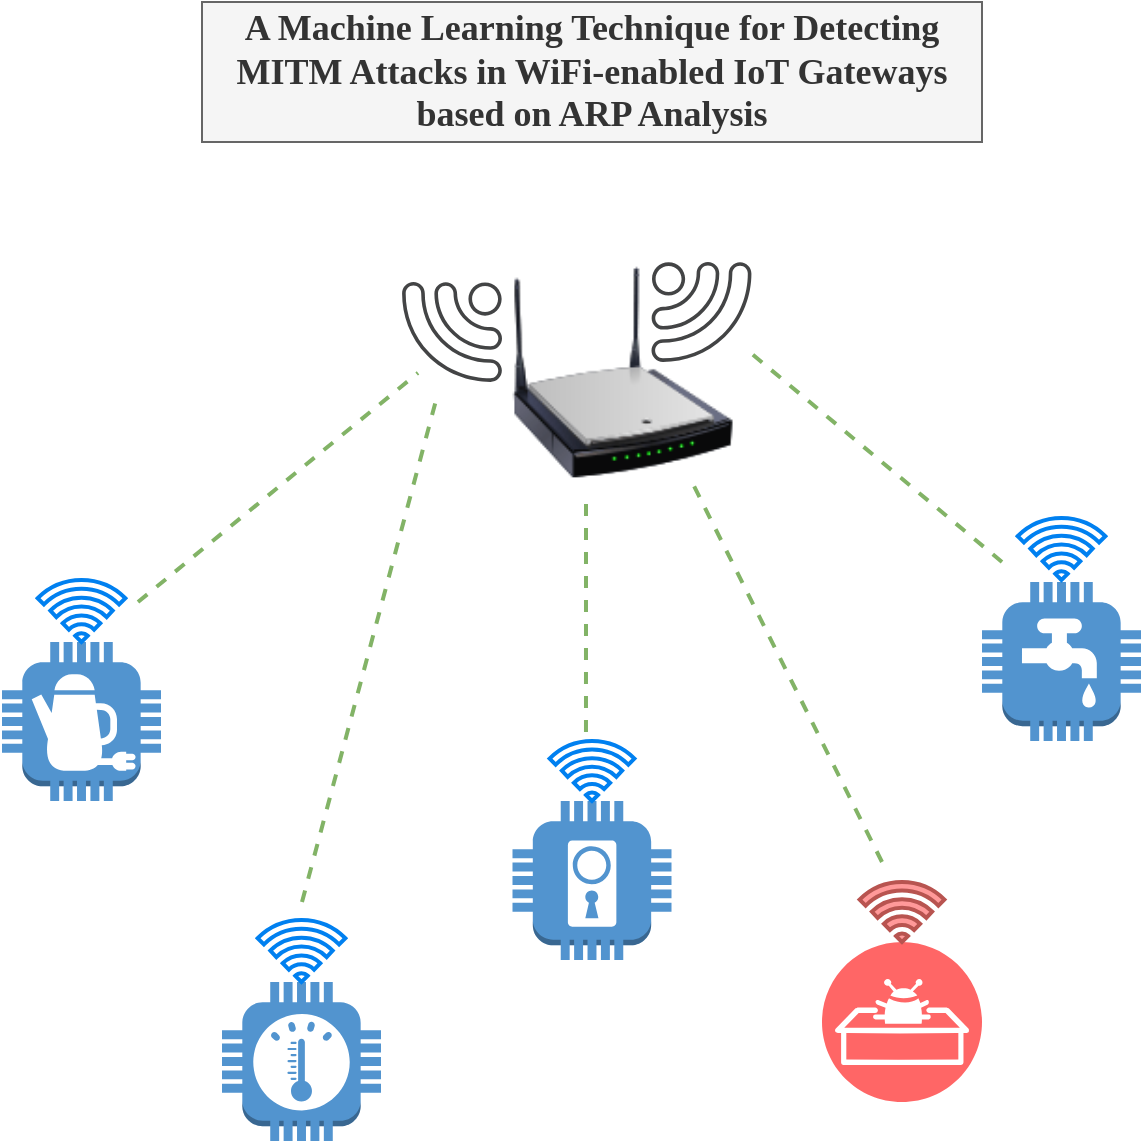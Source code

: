<mxfile version="13.0.3" type="device" pages="8"><diagram id="GCOJlnVf2eJLC9_UZiOj" name="General Overview"><mxGraphModel dx="1148" dy="830" grid="1" gridSize="10" guides="1" tooltips="1" connect="1" arrows="1" fold="1" page="1" pageScale="1" pageWidth="1169" pageHeight="827" math="0" shadow="0"><root><mxCell id="0"/><mxCell id="1" parent="0"/><mxCell id="AZn2d2r6lSLJmqYZK0mf-1" value="A Machine Learning Technique for Detecting MITM Attacks in WiFi-enabled IoT Gateways based on ARP Analysis" style="text;html=1;strokeColor=#666666;fillColor=#f5f5f5;align=center;verticalAlign=middle;whiteSpace=wrap;rounded=0;fontSize=18;fontFamily=Lucida Console;fontStyle=1;fontColor=#333333;" parent="1" vertex="1"><mxGeometry x="340" y="60" width="390" height="70" as="geometry"/></mxCell><mxCell id="AZn2d2r6lSLJmqYZK0mf-2" value="" style="image;html=1;labelBackgroundColor=#ffffff;image=img/lib/clip_art/networking/Wireless_Router_N_128x128.png;fontFamily=Lucida Console;fontSize=18;" parent="1" vertex="1"><mxGeometry x="495.25" y="190" width="110" height="110" as="geometry"/></mxCell><mxCell id="AZn2d2r6lSLJmqYZK0mf-19" value="" style="group" parent="1" vertex="1" connectable="0"><mxGeometry x="495.25" y="429.5" width="79.5" height="109.5" as="geometry"/></mxCell><mxCell id="AZn2d2r6lSLJmqYZK0mf-17" value="" style="group" parent="AZn2d2r6lSLJmqYZK0mf-19" vertex="1" connectable="0"><mxGeometry width="79.5" height="109.5" as="geometry"/></mxCell><mxCell id="AZn2d2r6lSLJmqYZK0mf-7" value="" style="outlineConnect=0;dashed=0;verticalLabelPosition=bottom;verticalAlign=top;align=center;html=1;shape=mxgraph.aws3.door_lock;fillColor=#5294CF;gradientColor=none;fontFamily=Lucida Console;fontSize=18;" parent="AZn2d2r6lSLJmqYZK0mf-17" vertex="1"><mxGeometry y="30" width="79.5" height="79.5" as="geometry"/></mxCell><mxCell id="AZn2d2r6lSLJmqYZK0mf-16" value="" style="html=1;verticalLabelPosition=bottom;align=center;labelBackgroundColor=#ffffff;verticalAlign=top;strokeWidth=2;strokeColor=#0080F0;shadow=0;dashed=0;shape=mxgraph.ios7.icons.wifi;pointerEvents=1;fontFamily=Lucida Console;fontSize=18;" parent="AZn2d2r6lSLJmqYZK0mf-17" vertex="1"><mxGeometry x="18.54" width="42.43" height="30" as="geometry"/></mxCell><mxCell id="AZn2d2r6lSLJmqYZK0mf-20" value="" style="group" parent="1" vertex="1" connectable="0"><mxGeometry x="350" y="519" width="79.5" height="110.5" as="geometry"/></mxCell><mxCell id="AZn2d2r6lSLJmqYZK0mf-15" value="" style="group" parent="AZn2d2r6lSLJmqYZK0mf-20" vertex="1" connectable="0"><mxGeometry width="79.5" height="110.5" as="geometry"/></mxCell><mxCell id="AZn2d2r6lSLJmqYZK0mf-6" value="" style="outlineConnect=0;dashed=0;verticalLabelPosition=bottom;verticalAlign=top;align=center;html=1;shape=mxgraph.aws3.thermostat;fillColor=#5294CF;gradientColor=none;fontFamily=Lucida Console;fontSize=18;" parent="AZn2d2r6lSLJmqYZK0mf-15" vertex="1"><mxGeometry y="31" width="79.5" height="79.5" as="geometry"/></mxCell><mxCell id="AZn2d2r6lSLJmqYZK0mf-14" value="" style="html=1;verticalLabelPosition=bottom;align=center;labelBackgroundColor=#ffffff;verticalAlign=top;strokeWidth=2;strokeColor=#0080F0;shadow=0;dashed=0;shape=mxgraph.ios7.icons.wifi;pointerEvents=1;fontFamily=Lucida Console;fontSize=18;" parent="AZn2d2r6lSLJmqYZK0mf-15" vertex="1"><mxGeometry x="17.83" width="43.84" height="31" as="geometry"/></mxCell><mxCell id="AZn2d2r6lSLJmqYZK0mf-21" value="" style="group" parent="1" vertex="1" connectable="0"><mxGeometry x="240" y="349" width="79.5" height="110.5" as="geometry"/></mxCell><mxCell id="AZn2d2r6lSLJmqYZK0mf-13" value="" style="group" parent="AZn2d2r6lSLJmqYZK0mf-21" vertex="1" connectable="0"><mxGeometry width="79.5" height="110.5" as="geometry"/></mxCell><mxCell id="AZn2d2r6lSLJmqYZK0mf-5" value="" style="outlineConnect=0;dashed=0;verticalLabelPosition=bottom;verticalAlign=top;align=center;html=1;shape=mxgraph.aws3.coffee_pot;fillColor=#5294CF;gradientColor=none;fontFamily=Lucida Console;fontSize=18;" parent="AZn2d2r6lSLJmqYZK0mf-13" vertex="1"><mxGeometry y="31" width="79.5" height="79.5" as="geometry"/></mxCell><mxCell id="AZn2d2r6lSLJmqYZK0mf-12" value="" style="html=1;verticalLabelPosition=bottom;align=center;labelBackgroundColor=#ffffff;verticalAlign=top;strokeWidth=2;strokeColor=#0080F0;shadow=0;dashed=0;shape=mxgraph.ios7.icons.wifi;pointerEvents=1;fontFamily=Lucida Console;fontSize=18;" parent="AZn2d2r6lSLJmqYZK0mf-13" vertex="1"><mxGeometry x="17.83" width="43.84" height="31" as="geometry"/></mxCell><mxCell id="AZn2d2r6lSLJmqYZK0mf-24" value="" style="group" parent="1" vertex="1" connectable="0"><mxGeometry x="730" y="318" width="79.5" height="111.5" as="geometry"/></mxCell><mxCell id="AZn2d2r6lSLJmqYZK0mf-8" value="" style="outlineConnect=0;dashed=0;verticalLabelPosition=bottom;verticalAlign=top;align=center;html=1;shape=mxgraph.aws3.utility;fillColor=#5294CF;gradientColor=none;fontFamily=Lucida Console;fontSize=18;" parent="AZn2d2r6lSLJmqYZK0mf-24" vertex="1"><mxGeometry y="32" width="79.5" height="79.5" as="geometry"/></mxCell><mxCell id="AZn2d2r6lSLJmqYZK0mf-23" value="" style="html=1;verticalLabelPosition=bottom;align=center;labelBackgroundColor=#ffffff;verticalAlign=top;strokeWidth=2;strokeColor=#0080F0;shadow=0;dashed=0;shape=mxgraph.ios7.icons.wifi;pointerEvents=1;fontFamily=Lucida Console;fontSize=18;" parent="AZn2d2r6lSLJmqYZK0mf-24" vertex="1"><mxGeometry x="17.83" width="43.84" height="31" as="geometry"/></mxCell><mxCell id="AZn2d2r6lSLJmqYZK0mf-25" value="" style="pointerEvents=1;shadow=0;dashed=0;html=1;strokeColor=none;fillColor=#434445;aspect=fixed;labelPosition=center;verticalLabelPosition=bottom;verticalAlign=top;align=center;outlineConnect=0;shape=mxgraph.vvd.wi_fi;fontFamily=Lucida Console;fontSize=18;rotation=90;" parent="1" vertex="1"><mxGeometry x="564.75" y="190" width="50" height="50" as="geometry"/></mxCell><mxCell id="AZn2d2r6lSLJmqYZK0mf-26" value="" style="pointerEvents=1;shadow=0;dashed=0;html=1;strokeColor=none;fillColor=#434445;aspect=fixed;labelPosition=center;verticalLabelPosition=bottom;verticalAlign=top;align=center;outlineConnect=0;shape=mxgraph.vvd.wi_fi;fontFamily=Lucida Console;fontSize=18;rotation=-180;" parent="1" vertex="1"><mxGeometry x="440" y="200" width="50" height="50" as="geometry"/></mxCell><mxCell id="AZn2d2r6lSLJmqYZK0mf-27" value="" style="endArrow=none;dashed=1;html=1;fontFamily=Lucida Console;fontSize=18;fillColor=#d5e8d4;strokeColor=#82b366;strokeWidth=2;" parent="1" edge="1"><mxGeometry width="50" height="50" relative="1" as="geometry"><mxPoint x="308" y="360" as="sourcePoint"/><mxPoint x="448" y="245.455" as="targetPoint"/></mxGeometry></mxCell><mxCell id="AZn2d2r6lSLJmqYZK0mf-28" value="" style="endArrow=none;dashed=1;html=1;fontFamily=Lucida Console;fontSize=18;fillColor=#d5e8d4;strokeColor=#82b366;strokeWidth=2;" parent="1" edge="1"><mxGeometry width="50" height="50" relative="1" as="geometry"><mxPoint x="390" y="510" as="sourcePoint"/><mxPoint x="458" y="255.455" as="targetPoint"/></mxGeometry></mxCell><mxCell id="AZn2d2r6lSLJmqYZK0mf-29" value="" style="endArrow=none;dashed=1;html=1;fontFamily=Lucida Console;fontSize=18;fillColor=#d5e8d4;strokeColor=#82b366;strokeWidth=2;exitX=0.429;exitY=-0.15;exitDx=0;exitDy=0;exitPerimeter=0;" parent="1" source="AZn2d2r6lSLJmqYZK0mf-16" edge="1"><mxGeometry width="50" height="50" relative="1" as="geometry"><mxPoint x="328" y="380" as="sourcePoint"/><mxPoint x="532" y="310" as="targetPoint"/></mxGeometry></mxCell><mxCell id="AZn2d2r6lSLJmqYZK0mf-30" value="" style="endArrow=none;dashed=1;html=1;fontFamily=Lucida Console;fontSize=18;fillColor=#d5e8d4;strokeColor=#82b366;strokeWidth=2;entryX=0.816;entryY=1;entryDx=0;entryDy=0;entryPerimeter=0;" parent="1" target="AZn2d2r6lSLJmqYZK0mf-2" edge="1"><mxGeometry width="50" height="50" relative="1" as="geometry"><mxPoint x="680" y="490" as="sourcePoint"/><mxPoint x="478" y="275.455" as="targetPoint"/></mxGeometry></mxCell><mxCell id="AZn2d2r6lSLJmqYZK0mf-9" value="" style="verticalLabelPosition=bottom;html=1;fillColor=#FF6666;verticalAlign=top;points=[[0.145,0.145,0],[0.856,0.145,0],[0.855,0.855,0],[0.145,0.855,0],[0.5,0,0], [1,0.5,0], [0.5,1,0],[0,0.5,0]];pointerEvents=1;align=center;shape=mxgraph.cisco_safe.capability.malware_sandbox;fontFamily=Lucida Console;fontSize=18;strokeColor=#b85450;" parent="1" vertex="1"><mxGeometry x="650" y="530" width="80" height="80" as="geometry"/></mxCell><mxCell id="AZn2d2r6lSLJmqYZK0mf-18" value="" style="html=1;verticalLabelPosition=bottom;align=center;labelBackgroundColor=#ffffff;verticalAlign=top;strokeWidth=2;strokeColor=#b85450;shadow=0;dashed=0;shape=mxgraph.ios7.icons.wifi;pointerEvents=1;fontFamily=Lucida Console;fontSize=18;fillColor=#FF9999;" parent="1" vertex="1"><mxGeometry x="668.79" y="500" width="42.43" height="30" as="geometry"/></mxCell><mxCell id="AZn2d2r6lSLJmqYZK0mf-31" value="" style="endArrow=none;dashed=1;html=1;fontFamily=Lucida Console;fontSize=18;fillColor=#d5e8d4;strokeColor=#82b366;strokeWidth=2;" parent="1" target="AZn2d2r6lSLJmqYZK0mf-25" edge="1"><mxGeometry width="50" height="50" relative="1" as="geometry"><mxPoint x="740" y="340" as="sourcePoint"/><mxPoint x="595.01" y="310" as="targetPoint"/></mxGeometry></mxCell></root></mxGraphModel></diagram><diagram name="General Overview MITM" id="MqBYXnn8DeqpzniFjg7E"><mxGraphModel dx="1148" dy="830" grid="1" gridSize="10" guides="1" tooltips="1" connect="1" arrows="1" fold="1" page="1" pageScale="1" pageWidth="1169" pageHeight="827" math="0" shadow="0"><root><mxCell id="rxJPgqytA0T_V_2ADU3v-0"/><mxCell id="rxJPgqytA0T_V_2ADU3v-1" parent="rxJPgqytA0T_V_2ADU3v-0"/><mxCell id="rxJPgqytA0T_V_2ADU3v-2" value="A Machine Learning Technique for Detecting MITM Attacks in WiFi-enabled IoT Gateways based on ARP Analysis" style="text;html=1;strokeColor=#666666;fillColor=#f5f5f5;align=center;verticalAlign=middle;whiteSpace=wrap;rounded=0;fontSize=18;fontFamily=Lucida Console;fontStyle=1;fontColor=#333333;" parent="rxJPgqytA0T_V_2ADU3v-1" vertex="1"><mxGeometry x="340" y="60" width="390" height="70" as="geometry"/></mxCell><mxCell id="rxJPgqytA0T_V_2ADU3v-3" value="" style="image;html=1;labelBackgroundColor=#ffffff;image=img/lib/clip_art/networking/Wireless_Router_N_128x128.png;fontFamily=Lucida Console;fontSize=18;" parent="rxJPgqytA0T_V_2ADU3v-1" vertex="1"><mxGeometry x="495.25" y="190" width="110" height="110" as="geometry"/></mxCell><mxCell id="rxJPgqytA0T_V_2ADU3v-4" value="" style="group" parent="rxJPgqytA0T_V_2ADU3v-1" vertex="1" connectable="0"><mxGeometry x="495.25" y="429.5" width="79.5" height="109.5" as="geometry"/></mxCell><mxCell id="rxJPgqytA0T_V_2ADU3v-5" value="" style="group" parent="rxJPgqytA0T_V_2ADU3v-4" vertex="1" connectable="0"><mxGeometry width="79.5" height="109.5" as="geometry"/></mxCell><mxCell id="rxJPgqytA0T_V_2ADU3v-6" value="" style="outlineConnect=0;dashed=0;verticalLabelPosition=bottom;verticalAlign=top;align=center;html=1;shape=mxgraph.aws3.door_lock;fillColor=#5294CF;gradientColor=none;fontFamily=Lucida Console;fontSize=18;" parent="rxJPgqytA0T_V_2ADU3v-5" vertex="1"><mxGeometry y="30" width="79.5" height="79.5" as="geometry"/></mxCell><mxCell id="rxJPgqytA0T_V_2ADU3v-7" value="" style="html=1;verticalLabelPosition=bottom;align=center;labelBackgroundColor=#ffffff;verticalAlign=top;strokeWidth=2;strokeColor=#0080F0;shadow=0;dashed=0;shape=mxgraph.ios7.icons.wifi;pointerEvents=1;fontFamily=Lucida Console;fontSize=18;" parent="rxJPgqytA0T_V_2ADU3v-5" vertex="1"><mxGeometry x="18.54" width="42.43" height="30" as="geometry"/></mxCell><mxCell id="rxJPgqytA0T_V_2ADU3v-8" value="" style="group" parent="rxJPgqytA0T_V_2ADU3v-1" vertex="1" connectable="0"><mxGeometry x="350" y="519" width="79.5" height="110.5" as="geometry"/></mxCell><mxCell id="rxJPgqytA0T_V_2ADU3v-9" value="" style="group" parent="rxJPgqytA0T_V_2ADU3v-8" vertex="1" connectable="0"><mxGeometry width="79.5" height="110.5" as="geometry"/></mxCell><mxCell id="rxJPgqytA0T_V_2ADU3v-10" value="" style="outlineConnect=0;dashed=0;verticalLabelPosition=bottom;verticalAlign=top;align=center;html=1;shape=mxgraph.aws3.thermostat;fillColor=#5294CF;gradientColor=none;fontFamily=Lucida Console;fontSize=18;" parent="rxJPgqytA0T_V_2ADU3v-9" vertex="1"><mxGeometry y="31" width="79.5" height="79.5" as="geometry"/></mxCell><mxCell id="rxJPgqytA0T_V_2ADU3v-11" value="" style="html=1;verticalLabelPosition=bottom;align=center;labelBackgroundColor=#ffffff;verticalAlign=top;strokeWidth=2;strokeColor=#0080F0;shadow=0;dashed=0;shape=mxgraph.ios7.icons.wifi;pointerEvents=1;fontFamily=Lucida Console;fontSize=18;" parent="rxJPgqytA0T_V_2ADU3v-9" vertex="1"><mxGeometry x="17.83" width="43.84" height="31" as="geometry"/></mxCell><mxCell id="rxJPgqytA0T_V_2ADU3v-12" value="" style="group" parent="rxJPgqytA0T_V_2ADU3v-1" vertex="1" connectable="0"><mxGeometry x="240" y="349" width="79.5" height="110.5" as="geometry"/></mxCell><mxCell id="rxJPgqytA0T_V_2ADU3v-13" value="" style="group" parent="rxJPgqytA0T_V_2ADU3v-12" vertex="1" connectable="0"><mxGeometry width="79.5" height="110.5" as="geometry"/></mxCell><mxCell id="rxJPgqytA0T_V_2ADU3v-14" value="" style="outlineConnect=0;dashed=0;verticalLabelPosition=bottom;verticalAlign=top;align=center;html=1;shape=mxgraph.aws3.coffee_pot;fillColor=#5294CF;gradientColor=none;fontFamily=Lucida Console;fontSize=18;" parent="rxJPgqytA0T_V_2ADU3v-13" vertex="1"><mxGeometry y="31" width="79.5" height="79.5" as="geometry"/></mxCell><mxCell id="rxJPgqytA0T_V_2ADU3v-15" value="" style="html=1;verticalLabelPosition=bottom;align=center;labelBackgroundColor=#ffffff;verticalAlign=top;strokeWidth=2;strokeColor=#0080F0;shadow=0;dashed=0;shape=mxgraph.ios7.icons.wifi;pointerEvents=1;fontFamily=Lucida Console;fontSize=18;" parent="rxJPgqytA0T_V_2ADU3v-13" vertex="1"><mxGeometry x="17.83" width="43.84" height="31" as="geometry"/></mxCell><mxCell id="rxJPgqytA0T_V_2ADU3v-16" value="" style="group" parent="rxJPgqytA0T_V_2ADU3v-1" vertex="1" connectable="0"><mxGeometry x="730" y="318" width="79.5" height="111.5" as="geometry"/></mxCell><mxCell id="rxJPgqytA0T_V_2ADU3v-17" value="" style="outlineConnect=0;dashed=0;verticalLabelPosition=bottom;verticalAlign=top;align=center;html=1;shape=mxgraph.aws3.utility;fillColor=#5294CF;gradientColor=none;fontFamily=Lucida Console;fontSize=18;" parent="rxJPgqytA0T_V_2ADU3v-16" vertex="1"><mxGeometry y="32" width="79.5" height="79.5" as="geometry"/></mxCell><mxCell id="rxJPgqytA0T_V_2ADU3v-18" value="" style="html=1;verticalLabelPosition=bottom;align=center;labelBackgroundColor=#ffffff;verticalAlign=top;strokeWidth=2;strokeColor=#0080F0;shadow=0;dashed=0;shape=mxgraph.ios7.icons.wifi;pointerEvents=1;fontFamily=Lucida Console;fontSize=18;" parent="rxJPgqytA0T_V_2ADU3v-16" vertex="1"><mxGeometry x="17.83" width="43.84" height="31" as="geometry"/></mxCell><mxCell id="rxJPgqytA0T_V_2ADU3v-19" value="" style="pointerEvents=1;shadow=0;dashed=0;html=1;strokeColor=none;fillColor=#434445;aspect=fixed;labelPosition=center;verticalLabelPosition=bottom;verticalAlign=top;align=center;outlineConnect=0;shape=mxgraph.vvd.wi_fi;fontFamily=Lucida Console;fontSize=18;rotation=90;" parent="rxJPgqytA0T_V_2ADU3v-1" vertex="1"><mxGeometry x="564.75" y="190" width="50" height="50" as="geometry"/></mxCell><mxCell id="rxJPgqytA0T_V_2ADU3v-20" value="" style="pointerEvents=1;shadow=0;dashed=0;html=1;strokeColor=none;fillColor=#434445;aspect=fixed;labelPosition=center;verticalLabelPosition=bottom;verticalAlign=top;align=center;outlineConnect=0;shape=mxgraph.vvd.wi_fi;fontFamily=Lucida Console;fontSize=18;rotation=-180;" parent="rxJPgqytA0T_V_2ADU3v-1" vertex="1"><mxGeometry x="440" y="200" width="50" height="50" as="geometry"/></mxCell><mxCell id="rxJPgqytA0T_V_2ADU3v-21" value="" style="endArrow=none;dashed=1;html=1;fontFamily=Lucida Console;fontSize=18;fillColor=#d5e8d4;strokeColor=#82b366;strokeWidth=2;" parent="rxJPgqytA0T_V_2ADU3v-1" edge="1"><mxGeometry width="50" height="50" relative="1" as="geometry"><mxPoint x="308" y="360" as="sourcePoint"/><mxPoint x="448" y="245.455" as="targetPoint"/></mxGeometry></mxCell><mxCell id="rxJPgqytA0T_V_2ADU3v-22" value="" style="endArrow=none;dashed=1;html=1;fontFamily=Lucida Console;fontSize=18;fillColor=#d5e8d4;strokeColor=#82b366;strokeWidth=2;" parent="rxJPgqytA0T_V_2ADU3v-1" edge="1"><mxGeometry width="50" height="50" relative="1" as="geometry"><mxPoint x="390" y="510" as="sourcePoint"/><mxPoint x="458" y="255.455" as="targetPoint"/></mxGeometry></mxCell><mxCell id="rxJPgqytA0T_V_2ADU3v-23" value="" style="endArrow=none;dashed=1;html=1;fontFamily=Lucida Console;fontSize=18;fillColor=#d5e8d4;strokeColor=#82b366;strokeWidth=2;exitX=0.429;exitY=-0.15;exitDx=0;exitDy=0;exitPerimeter=0;" parent="rxJPgqytA0T_V_2ADU3v-1" source="rxJPgqytA0T_V_2ADU3v-7" edge="1"><mxGeometry width="50" height="50" relative="1" as="geometry"><mxPoint x="328" y="380" as="sourcePoint"/><mxPoint x="532" y="310" as="targetPoint"/></mxGeometry></mxCell><mxCell id="rxJPgqytA0T_V_2ADU3v-24" value="" style="endArrow=none;dashed=1;html=1;fontFamily=Lucida Console;fontSize=18;fillColor=#d5e8d4;strokeColor=#82b366;strokeWidth=2;entryX=0.816;entryY=1;entryDx=0;entryDy=0;entryPerimeter=0;" parent="rxJPgqytA0T_V_2ADU3v-1" target="rxJPgqytA0T_V_2ADU3v-3" edge="1"><mxGeometry width="50" height="50" relative="1" as="geometry"><mxPoint x="680" y="490" as="sourcePoint"/><mxPoint x="478" y="275.455" as="targetPoint"/></mxGeometry></mxCell><mxCell id="rxJPgqytA0T_V_2ADU3v-25" value="" style="verticalLabelPosition=bottom;html=1;fillColor=#FF6666;verticalAlign=top;points=[[0.145,0.145,0],[0.856,0.145,0],[0.855,0.855,0],[0.145,0.855,0],[0.5,0,0], [1,0.5,0], [0.5,1,0],[0,0.5,0]];pointerEvents=1;align=center;shape=mxgraph.cisco_safe.capability.malware_sandbox;fontFamily=Lucida Console;fontSize=18;strokeColor=#b85450;" parent="rxJPgqytA0T_V_2ADU3v-1" vertex="1"><mxGeometry x="650" y="530" width="80" height="80" as="geometry"/></mxCell><mxCell id="rxJPgqytA0T_V_2ADU3v-26" value="" style="html=1;verticalLabelPosition=bottom;align=center;labelBackgroundColor=#ffffff;verticalAlign=top;strokeWidth=2;strokeColor=#b85450;shadow=0;dashed=0;shape=mxgraph.ios7.icons.wifi;pointerEvents=1;fontFamily=Lucida Console;fontSize=18;fillColor=#FF9999;" parent="rxJPgqytA0T_V_2ADU3v-1" vertex="1"><mxGeometry x="668.79" y="500" width="42.43" height="30" as="geometry"/></mxCell><mxCell id="rxJPgqytA0T_V_2ADU3v-28" value="" style="endArrow=none;dashed=1;html=1;strokeWidth=2;fontFamily=Lucida Console;fontSize=18;fillColor=#f8cecc;strokeColor=#b85450;" parent="rxJPgqytA0T_V_2ADU3v-1" edge="1"><mxGeometry width="50" height="50" relative="1" as="geometry"><mxPoint x="670" y="290" as="sourcePoint"/><mxPoint x="620" y="240" as="targetPoint"/></mxGeometry></mxCell><mxCell id="rxJPgqytA0T_V_2ADU3v-30" value="" style="endArrow=none;dashed=1;html=1;strokeWidth=2;fontFamily=Lucida Console;fontSize=18;fillColor=#f8cecc;strokeColor=#b85450;" parent="rxJPgqytA0T_V_2ADU3v-1" edge="1"><mxGeometry width="50" height="50" relative="1" as="geometry"><mxPoint x="690" y="490" as="sourcePoint"/><mxPoint x="670" y="300" as="targetPoint"/></mxGeometry></mxCell><mxCell id="rxJPgqytA0T_V_2ADU3v-31" value="" style="endArrow=none;dashed=1;html=1;strokeWidth=2;fontFamily=Lucida Console;fontSize=18;fillColor=#f8cecc;strokeColor=#b85450;" parent="rxJPgqytA0T_V_2ADU3v-1" edge="1"><mxGeometry width="50" height="50" relative="1" as="geometry"><mxPoint x="710" y="490" as="sourcePoint"/><mxPoint x="760" y="440" as="targetPoint"/></mxGeometry></mxCell></root></mxGraphModel></diagram><diagram name="DSP Approach" id="JLiaWfWeSBZSPW9X2eH9"><mxGraphModel dx="1148" dy="830" grid="1" gridSize="10" guides="1" tooltips="1" connect="1" arrows="1" fold="1" page="1" pageScale="1" pageWidth="1169" pageHeight="827" math="0" shadow="0"><root><mxCell id="ZWrIzcW8knXK--57vMKA-0"/><mxCell id="ZWrIzcW8knXK--57vMKA-1" parent="ZWrIzcW8knXK--57vMKA-0"/><mxCell id="ZWrIzcW8knXK--57vMKA-2" value="A Machine Learning Technique for Detecting MITM Attacks in WiFi-enabled IoT Gateways based on ARP Analysis" style="text;html=1;strokeColor=#666666;fillColor=#f5f5f5;align=center;verticalAlign=middle;whiteSpace=wrap;rounded=0;fontSize=18;fontFamily=Lucida Console;fontStyle=1;fontColor=#333333;" parent="ZWrIzcW8knXK--57vMKA-1" vertex="1"><mxGeometry x="340" y="60" width="390" height="70" as="geometry"/></mxCell><mxCell id="ZWrIzcW8knXK--57vMKA-33" value="" style="group" parent="ZWrIzcW8knXK--57vMKA-1" vertex="1" connectable="0"><mxGeometry x="150" y="210" width="250" height="530" as="geometry"/></mxCell><mxCell id="ZWrIzcW8knXK--57vMKA-30" value="" style="rounded=1;whiteSpace=wrap;html=1;fillColor=#FF9999;fontFamily=Lucida Console;fontSize=18;" parent="ZWrIzcW8knXK--57vMKA-33" vertex="1"><mxGeometry width="250" height="530" as="geometry"/></mxCell><mxCell id="ZWrIzcW8knXK--57vMKA-32" value="&lt;h1&gt;&lt;font style=&quot;font-size: 24px&quot;&gt;Related Work&lt;/font&gt;&lt;/h1&gt;&lt;p&gt;1. Uses ICMP echo analysis.&lt;/p&gt;&lt;p&gt;2. Addresses end-point, in-line and in-point MITM attacks; LAN based networks (involving the use of switches).&lt;/p&gt;&lt;p&gt;&lt;b&gt;&lt;font style=&quot;font-size: 20px&quot;&gt;Limitations&lt;/font&gt;&lt;/b&gt;&lt;/p&gt;&lt;p&gt;1. ICMP replay attacks.&lt;/p&gt;&lt;p&gt;2. ICMP packets can be blocked by attacker.&lt;/p&gt;&lt;p&gt;98 bytes for both request and reply&lt;/p&gt;" style="text;html=1;strokeColor=none;fillColor=none;spacing=5;spacingTop=-20;whiteSpace=wrap;overflow=hidden;rounded=0;fontFamily=Lucida Console;fontSize=18;" parent="ZWrIzcW8knXK--57vMKA-33" vertex="1"><mxGeometry x="30" y="30" width="190" height="470" as="geometry"/></mxCell><mxCell id="ZWrIzcW8knXK--57vMKA-34" value="" style="group" parent="ZWrIzcW8knXK--57vMKA-1" vertex="1" connectable="0"><mxGeometry x="640" y="200" width="250" height="530" as="geometry"/></mxCell><mxCell id="ZWrIzcW8knXK--57vMKA-35" value="" style="rounded=1;whiteSpace=wrap;html=1;fillColor=#d5e8d4;fontFamily=Lucida Console;fontSize=18;strokeColor=#82b366;" parent="ZWrIzcW8knXK--57vMKA-34" vertex="1"><mxGeometry width="250" height="530" as="geometry"/></mxCell><mxCell id="ZWrIzcW8knXK--57vMKA-36" value="&lt;h1&gt;&lt;font style=&quot;font-size: 24px&quot;&gt;Research Focus&lt;/font&gt;&lt;/h1&gt;&lt;p&gt;1. Uses ARP analysis.&lt;/p&gt;&lt;p&gt;2. Explores that in the WiFi domain.&lt;/p&gt;&lt;p&gt;&lt;b&gt;&lt;font style=&quot;font-size: 20px&quot;&gt;Why ARP&lt;/font&gt;&lt;/b&gt;&lt;/p&gt;&lt;p&gt;1. Minimum packet overhead as compared to ICMP packets. 60/42 bytes&lt;/p&gt;&lt;p&gt;2. ARP cannot be blocked by an attack.&lt;/p&gt;&lt;p&gt;Limitations&lt;/p&gt;&lt;p&gt;ARP can be spoofed.&lt;/p&gt;&lt;p&gt;NB: Already addressed in previous paper.&lt;/p&gt;&lt;p&gt;&lt;br&gt;&lt;/p&gt;" style="text;html=1;strokeColor=none;fillColor=none;spacing=5;spacingTop=-20;whiteSpace=wrap;overflow=hidden;rounded=0;fontFamily=Lucida Console;fontSize=18;" parent="ZWrIzcW8knXK--57vMKA-34" vertex="1"><mxGeometry x="10" y="30" width="230" height="490" as="geometry"/></mxCell></root></mxGraphModel></diagram><diagram name="Research Theory" id="ClsfgTsdDlcKa-446HbB"><mxGraphModel dx="1148" dy="830" grid="1" gridSize="10" guides="1" tooltips="1" connect="1" arrows="1" fold="1" page="1" pageScale="1" pageWidth="1169" pageHeight="827" math="0" shadow="0"><root><mxCell id="ayJeTqtcqIJz8xXWLlrK-0"/><mxCell id="ayJeTqtcqIJz8xXWLlrK-1" parent="ayJeTqtcqIJz8xXWLlrK-0"/><mxCell id="ayJeTqtcqIJz8xXWLlrK-2" value="A Machine Learning Technique for Detecting MITM Attacks in WiFi-enabled IoT Gateways based on ARP Analysis" style="text;html=1;strokeColor=#666666;fillColor=#f5f5f5;align=center;verticalAlign=middle;whiteSpace=wrap;rounded=0;fontSize=18;fontFamily=Lucida Console;fontStyle=1;fontColor=#333333;" parent="ayJeTqtcqIJz8xXWLlrK-1" vertex="1"><mxGeometry x="340" y="60" width="390" height="70" as="geometry"/></mxCell><mxCell id="ayJeTqtcqIJz8xXWLlrK-14" style="edgeStyle=orthogonalEdgeStyle;rounded=0;orthogonalLoop=1;jettySize=auto;html=1;entryX=0;entryY=0.75;entryDx=0;entryDy=0;strokeWidth=2;fontFamily=Lucida Console;fontSize=18;" parent="ayJeTqtcqIJz8xXWLlrK-1" source="ayJeTqtcqIJz8xXWLlrK-9" target="ayJeTqtcqIJz8xXWLlrK-13" edge="1"><mxGeometry relative="1" as="geometry"/></mxCell><mxCell id="ayJeTqtcqIJz8xXWLlrK-9" value="&lt;font style=&quot;font-size: 21px&quot;&gt;h(t)&lt;/font&gt;" style="rounded=1;whiteSpace=wrap;html=1;fillColor=#FF9999;fontFamily=Lucida Console;fontSize=18;" parent="ayJeTqtcqIJz8xXWLlrK-1" vertex="1"><mxGeometry x="422.5" y="230" width="225" height="90" as="geometry"/></mxCell><mxCell id="ayJeTqtcqIJz8xXWLlrK-10" value="LTI System" style="text;html=1;strokeColor=none;fillColor=none;align=center;verticalAlign=middle;whiteSpace=wrap;rounded=0;fontFamily=Lucida Console;fontSize=18;" parent="ayJeTqtcqIJz8xXWLlrK-1" vertex="1"><mxGeometry x="472.5" y="350" width="125" height="20" as="geometry"/></mxCell><mxCell id="ayJeTqtcqIJz8xXWLlrK-12" style="edgeStyle=orthogonalEdgeStyle;rounded=0;orthogonalLoop=1;jettySize=auto;html=1;entryX=0.033;entryY=0.444;entryDx=0;entryDy=0;entryPerimeter=0;strokeWidth=2;fontFamily=Lucida Console;fontSize=18;" parent="ayJeTqtcqIJz8xXWLlrK-1" source="ayJeTqtcqIJz8xXWLlrK-11" target="ayJeTqtcqIJz8xXWLlrK-9" edge="1"><mxGeometry relative="1" as="geometry"/></mxCell><mxCell id="ayJeTqtcqIJz8xXWLlrK-11" value="&lt;font style=&quot;font-size: 21px&quot;&gt;x(t)&lt;/font&gt;" style="text;html=1;strokeColor=none;fillColor=none;align=center;verticalAlign=middle;whiteSpace=wrap;rounded=0;fontFamily=Lucida Console;fontSize=18;" parent="ayJeTqtcqIJz8xXWLlrK-1" vertex="1"><mxGeometry x="270" y="260" width="40" height="20" as="geometry"/></mxCell><mxCell id="ayJeTqtcqIJz8xXWLlrK-13" value="&lt;font style=&quot;font-size: 21px&quot;&gt;y(t)&lt;/font&gt;" style="text;html=1;strokeColor=none;fillColor=none;align=center;verticalAlign=middle;whiteSpace=wrap;rounded=0;fontFamily=Lucida Console;fontSize=18;" parent="ayJeTqtcqIJz8xXWLlrK-1" vertex="1"><mxGeometry x="770" y="260" width="40" height="20" as="geometry"/></mxCell><mxCell id="ayJeTqtcqIJz8xXWLlrK-15" value="ARP &quot;who has?&quot; request.&lt;br&gt;&lt;br&gt;Modulated using MLS binary prs." style="whiteSpace=wrap;html=1;aspect=fixed;fontFamily=Lucida Console;fontSize=18;fillColor=#ffe6cc;strokeColor=#d79b00;" parent="ayJeTqtcqIJz8xXWLlrK-1" vertex="1"><mxGeometry x="150" y="360" width="180" height="180" as="geometry"/></mxCell><mxCell id="ayJeTqtcqIJz8xXWLlrK-16" value="ARP &quot;tell&quot; response.&lt;br&gt;&lt;br&gt;Demodulated binary sequence based on response." style="whiteSpace=wrap;html=1;aspect=fixed;fontFamily=Lucida Console;fontSize=18;fillColor=#dae8fc;strokeColor=#6c8ebf;" parent="ayJeTqtcqIJz8xXWLlrK-1" vertex="1"><mxGeometry x="720" y="360" width="180" height="180" as="geometry"/></mxCell><mxCell id="ayJeTqtcqIJz8xXWLlrK-19" value="" style="group" parent="ayJeTqtcqIJz8xXWLlrK-1" vertex="1" connectable="0"><mxGeometry x="147" y="590" width="760" height="230" as="geometry"/></mxCell><mxCell id="ayJeTqtcqIJz8xXWLlrK-17" value="" style="rounded=1;whiteSpace=wrap;html=1;fillColor=#d5e8d4;fontFamily=Lucida Console;fontSize=18;strokeColor=#82b366;" parent="ayJeTqtcqIJz8xXWLlrK-19" vertex="1"><mxGeometry width="760" height="230" as="geometry"/></mxCell><mxCell id="ayJeTqtcqIJz8xXWLlrK-18" value="&lt;h1&gt;&lt;font style=&quot;font-size: 19px&quot;&gt;Statistical Features based on DSP&lt;/font&gt;&lt;/h1&gt;&lt;div style=&quot;font-size: 20px&quot;&gt;&lt;font style=&quot;font-size: 20px&quot;&gt;1. Mean of the RTT.&lt;/font&gt;&lt;/div&gt;&lt;div style=&quot;font-size: 20px&quot;&gt;&lt;font style=&quot;font-size: 20px&quot;&gt;2. Jitter distribution.&lt;/font&gt;&lt;/div&gt;&lt;div style=&quot;font-size: 20px&quot;&gt;&lt;font style=&quot;font-size: 20px&quot;&gt;3. Determine the energy of the impulse response using Parseval's theorem.&lt;/font&gt;&lt;/div&gt;" style="text;html=1;strokeColor=none;fillColor=none;spacing=5;spacingTop=-20;whiteSpace=wrap;overflow=hidden;rounded=0;fontFamily=Lucida Console;fontSize=18;" parent="ayJeTqtcqIJz8xXWLlrK-19" vertex="1"><mxGeometry x="20" y="15" width="710" height="205" as="geometry"/></mxCell></root></mxGraphModel></diagram><diagram name="LTI" id="nLdlP6UofMP7IARY4Jf3"><mxGraphModel dx="1148" dy="830" grid="1" gridSize="10" guides="1" tooltips="1" connect="1" arrows="1" fold="1" page="1" pageScale="1" pageWidth="1169" pageHeight="827" math="0" shadow="0"><root><mxCell id="PnYjpZEnwa7SDwxfnMYh-0"/><mxCell id="PnYjpZEnwa7SDwxfnMYh-1" parent="PnYjpZEnwa7SDwxfnMYh-0"/><mxCell id="PnYjpZEnwa7SDwxfnMYh-3" style="edgeStyle=orthogonalEdgeStyle;rounded=0;orthogonalLoop=1;jettySize=auto;html=1;entryX=0;entryY=0.75;entryDx=0;entryDy=0;strokeWidth=2;fontFamily=Lucida Console;fontSize=18;" edge="1" parent="PnYjpZEnwa7SDwxfnMYh-1" source="PnYjpZEnwa7SDwxfnMYh-4" target="PnYjpZEnwa7SDwxfnMYh-8"><mxGeometry relative="1" as="geometry"/></mxCell><mxCell id="PnYjpZEnwa7SDwxfnMYh-4" value="&lt;font style=&quot;font-size: 21px&quot;&gt;h(t)&lt;/font&gt;" style="rounded=1;whiteSpace=wrap;html=1;fillColor=#FF9999;fontFamily=Lucida Console;fontSize=18;" vertex="1" parent="PnYjpZEnwa7SDwxfnMYh-1"><mxGeometry x="422.5" y="230" width="225" height="90" as="geometry"/></mxCell><mxCell id="PnYjpZEnwa7SDwxfnMYh-5" value="LTI System" style="text;html=1;strokeColor=none;fillColor=none;align=center;verticalAlign=middle;whiteSpace=wrap;rounded=0;fontFamily=Lucida Console;fontSize=18;" vertex="1" parent="PnYjpZEnwa7SDwxfnMYh-1"><mxGeometry x="472.5" y="350" width="125" height="20" as="geometry"/></mxCell><mxCell id="PnYjpZEnwa7SDwxfnMYh-6" style="edgeStyle=orthogonalEdgeStyle;rounded=0;orthogonalLoop=1;jettySize=auto;html=1;entryX=0.033;entryY=0.444;entryDx=0;entryDy=0;entryPerimeter=0;strokeWidth=2;fontFamily=Lucida Console;fontSize=18;" edge="1" parent="PnYjpZEnwa7SDwxfnMYh-1" source="PnYjpZEnwa7SDwxfnMYh-7" target="PnYjpZEnwa7SDwxfnMYh-4"><mxGeometry relative="1" as="geometry"/></mxCell><mxCell id="PnYjpZEnwa7SDwxfnMYh-7" value="&lt;font style=&quot;font-size: 21px&quot;&gt;x(t)&lt;/font&gt;" style="text;html=1;strokeColor=none;fillColor=none;align=center;verticalAlign=middle;whiteSpace=wrap;rounded=0;fontFamily=Lucida Console;fontSize=18;" vertex="1" parent="PnYjpZEnwa7SDwxfnMYh-1"><mxGeometry x="270" y="260" width="40" height="20" as="geometry"/></mxCell><mxCell id="PnYjpZEnwa7SDwxfnMYh-8" value="&lt;font style=&quot;font-size: 21px&quot;&gt;y(t)&lt;/font&gt;" style="text;html=1;strokeColor=none;fillColor=none;align=center;verticalAlign=middle;whiteSpace=wrap;rounded=0;fontFamily=Lucida Console;fontSize=18;" vertex="1" parent="PnYjpZEnwa7SDwxfnMYh-1"><mxGeometry x="770" y="260" width="40" height="20" as="geometry"/></mxCell><mxCell id="PnYjpZEnwa7SDwxfnMYh-9" value="ARP &quot;who has?&quot; request.&lt;br&gt;&lt;br&gt;Modulated using MLS." style="whiteSpace=wrap;html=1;aspect=fixed;fontFamily=Lucida Console;fontSize=18;fillColor=#ffe6cc;strokeColor=#d79b00;" vertex="1" parent="PnYjpZEnwa7SDwxfnMYh-1"><mxGeometry x="150" y="360" width="180" height="180" as="geometry"/></mxCell><mxCell id="PnYjpZEnwa7SDwxfnMYh-10" value="ARP &quot;tell&quot; response.&lt;br&gt;&lt;br&gt;Demodulated binary sequence based on response." style="whiteSpace=wrap;html=1;aspect=fixed;fontFamily=Lucida Console;fontSize=18;fillColor=#dae8fc;strokeColor=#6c8ebf;" vertex="1" parent="PnYjpZEnwa7SDwxfnMYh-1"><mxGeometry x="720" y="360" width="180" height="180" as="geometry"/></mxCell></root></mxGraphModel></diagram><diagram name="Implementation" id="yx8g8DHTG3GA0ySLpdI7"><mxGraphModel dx="1148" dy="830" grid="1" gridSize="10" guides="1" tooltips="1" connect="1" arrows="1" fold="1" page="1" pageScale="1" pageWidth="1169" pageHeight="827" math="0" shadow="0"><root><mxCell id="GCrdTWY1HUVUmSjiduYX-0"/><mxCell id="GCrdTWY1HUVUmSjiduYX-1" parent="GCrdTWY1HUVUmSjiduYX-0"/><mxCell id="GCrdTWY1HUVUmSjiduYX-2" value="A Machine Learning Technique for Detecting MITM Attacks in WiFi-enabled IoT Gateways based on ARP Analysis" style="text;html=1;strokeColor=#666666;fillColor=#f5f5f5;align=center;verticalAlign=middle;whiteSpace=wrap;rounded=0;fontSize=18;fontFamily=Lucida Console;fontStyle=1;fontColor=#333333;" parent="GCrdTWY1HUVUmSjiduYX-1" vertex="1"><mxGeometry x="340" y="60" width="390" height="70" as="geometry"/></mxCell><mxCell id="GCrdTWY1HUVUmSjiduYX-11" value="" style="group" parent="GCrdTWY1HUVUmSjiduYX-1" vertex="1" connectable="0"><mxGeometry x="147" y="160" width="760" height="660" as="geometry"/></mxCell><mxCell id="GCrdTWY1HUVUmSjiduYX-12" value="" style="rounded=1;whiteSpace=wrap;html=1;fillColor=#d5e8d4;fontFamily=Lucida Console;fontSize=18;strokeColor=#82b366;" parent="GCrdTWY1HUVUmSjiduYX-11" vertex="1"><mxGeometry width="760" height="660" as="geometry"/></mxCell><mxCell id="GCrdTWY1HUVUmSjiduYX-13" value="&lt;h1&gt;&lt;font style=&quot;font-size: 19px&quot;&gt;Implementation&lt;/font&gt;&lt;/h1&gt;&lt;div style=&quot;font-size: 20px&quot;&gt;&lt;font style=&quot;font-size: 20px&quot;&gt;1. Develop MLS generator.&lt;/font&gt;&lt;/div&gt;&lt;div style=&quot;font-size: 20px&quot;&gt;2. Display a list of clients (IP and MAC addresses) connected to the AP.&lt;/div&gt;&lt;div style=&quot;font-size: 20px&quot;&gt;3. Automatically learn the channel by modulating ARP request packets based on MLS binary sequence code.&lt;/div&gt;&lt;div style=&quot;font-size: 20px&quot;&gt;4. Extract statistical features and analyze.&lt;/div&gt;&lt;div style=&quot;font-size: 20px&quot;&gt;5. Incorporate ARP poisoning detection and defense mechanism.&lt;/div&gt;&lt;div style=&quot;font-size: 20px&quot;&gt;6. MITM on each link and measure the channel's harmonic composition.&lt;/div&gt;&lt;div style=&quot;font-size: 20px&quot;&gt;7. Compare that to the previous profile.&lt;/div&gt;&lt;div style=&quot;font-size: 20px&quot;&gt;8. Apply a machine learning based technique to analyze the dataset.&lt;/div&gt;&lt;div style=&quot;font-size: 20px&quot;&gt;9. Determine the accuracy.&lt;/div&gt;&lt;div style=&quot;font-size: 20px&quot;&gt;10. Conclude.&lt;/div&gt;" style="text;html=1;strokeColor=none;fillColor=none;spacing=5;spacingTop=-20;whiteSpace=wrap;overflow=hidden;rounded=0;fontFamily=Lucida Console;fontSize=18;" parent="GCrdTWY1HUVUmSjiduYX-11" vertex="1"><mxGeometry x="20" y="43.043" width="710" height="588.261" as="geometry"/></mxCell></root></mxGraphModel></diagram><diagram id="Bvsqf1cJyrQK-epmFcQj" name="MITM"><mxGraphModel dx="1148" dy="830" grid="1" gridSize="10" guides="1" tooltips="1" connect="1" arrows="1" fold="1" page="1" pageScale="1" pageWidth="1169" pageHeight="827" math="0" shadow="0"><root><mxCell id="qlNZ8tp3cjeb5-qwt-tE-0"/><mxCell id="qlNZ8tp3cjeb5-qwt-tE-1" parent="qlNZ8tp3cjeb5-qwt-tE-0"/><mxCell id="qlNZ8tp3cjeb5-qwt-tE-3" value="" style="image;html=1;labelBackgroundColor=#ffffff;image=img/lib/clip_art/networking/Wireless_Router_128x128.png" parent="qlNZ8tp3cjeb5-qwt-tE-1" vertex="1"><mxGeometry x="460" y="160" width="200" height="150" as="geometry"/></mxCell><mxCell id="qlNZ8tp3cjeb5-qwt-tE-4" value="" style="image;html=1;labelBackgroundColor=#ffffff;image=img/lib/clip_art/computers/Laptop_128x128.png" parent="qlNZ8tp3cjeb5-qwt-tE-1" vertex="1"><mxGeometry x="140" y="250" width="100" height="90" as="geometry"/></mxCell><mxCell id="qlNZ8tp3cjeb5-qwt-tE-5" value="" style="image;html=1;labelBackgroundColor=#ffffff;image=img/lib/clip_art/computers/Laptop_128x128.png;direction=east;flipV=0;flipH=1;" parent="qlNZ8tp3cjeb5-qwt-tE-1" vertex="1"><mxGeometry x="830" y="230" width="130" height="130" as="geometry"/></mxCell><mxCell id="qlNZ8tp3cjeb5-qwt-tE-6" value="" style="pointerEvents=1;shadow=0;dashed=0;html=1;strokeColor=none;fillColor=#434445;aspect=fixed;labelPosition=center;verticalLabelPosition=bottom;verticalAlign=top;align=center;outlineConnect=0;shape=mxgraph.vvd.wi_fi;" parent="qlNZ8tp3cjeb5-qwt-tE-1" vertex="1"><mxGeometry x="200" y="220" width="40" height="40" as="geometry"/></mxCell><mxCell id="qlNZ8tp3cjeb5-qwt-tE-7" value="" style="pointerEvents=1;shadow=0;dashed=0;html=1;strokeColor=none;fillColor=#434445;aspect=fixed;labelPosition=center;verticalLabelPosition=bottom;verticalAlign=top;align=center;outlineConnect=0;shape=mxgraph.vvd.wi_fi;flipH=1;" parent="qlNZ8tp3cjeb5-qwt-tE-1" vertex="1"><mxGeometry x="837" y="221" width="40" height="40" as="geometry"/></mxCell><mxCell id="qlNZ8tp3cjeb5-qwt-tE-8" value="Client A" style="text;html=1;strokeColor=none;fillColor=none;align=center;verticalAlign=middle;whiteSpace=wrap;rounded=0;fontStyle=1;fontSize=16;" parent="qlNZ8tp3cjeb5-qwt-tE-1" vertex="1"><mxGeometry x="130" y="190" width="90" height="20" as="geometry"/></mxCell><mxCell id="qlNZ8tp3cjeb5-qwt-tE-10" value="Client B" style="text;html=1;strokeColor=none;fillColor=none;align=center;verticalAlign=middle;whiteSpace=wrap;rounded=0;fontStyle=1;fontSize=16;" parent="qlNZ8tp3cjeb5-qwt-tE-1" vertex="1"><mxGeometry x="890" y="190" width="90" height="20" as="geometry"/></mxCell><mxCell id="qlNZ8tp3cjeb5-qwt-tE-11" value="" style="endArrow=none;html=1;fontSize=16;exitX=1;exitY=0.25;exitDx=0;exitDy=0;entryX=0;entryY=0.75;entryDx=0;entryDy=0;strokeWidth=4;fillColor=#d5e8d4;strokeColor=#82b366;" parent="qlNZ8tp3cjeb5-qwt-tE-1" source="qlNZ8tp3cjeb5-qwt-tE-4" target="qlNZ8tp3cjeb5-qwt-tE-3" edge="1"><mxGeometry width="50" height="50" relative="1" as="geometry"><mxPoint x="570" y="430" as="sourcePoint"/><mxPoint x="620" y="380" as="targetPoint"/></mxGeometry></mxCell><mxCell id="qlNZ8tp3cjeb5-qwt-tE-12" value="" style="endArrow=none;html=1;fontSize=16;exitX=1;exitY=0.25;exitDx=0;exitDy=0;strokeWidth=4;fillColor=#d5e8d4;strokeColor=#82b366;" parent="qlNZ8tp3cjeb5-qwt-tE-1" edge="1"><mxGeometry width="50" height="50" relative="1" as="geometry"><mxPoint x="660" y="270" as="sourcePoint"/><mxPoint x="830" y="270" as="targetPoint"/></mxGeometry></mxCell><mxCell id="qlNZ8tp3cjeb5-qwt-tE-14" value="" style="pointerEvents=1;shadow=0;dashed=0;html=1;strokeColor=#b85450;fillColor=#f8cecc;labelPosition=center;verticalLabelPosition=bottom;verticalAlign=top;align=center;outlineConnect=0;shape=mxgraph.veeam.laptop;fontSize=16;" parent="qlNZ8tp3cjeb5-qwt-tE-1" vertex="1"><mxGeometry x="490" y="450" width="98.22" height="74" as="geometry"/></mxCell><mxCell id="qlNZ8tp3cjeb5-qwt-tE-15" value="" style="endArrow=none;html=1;strokeWidth=4;fontSize=16;fillColor=#f8cecc;strokeColor=#b85450;" parent="qlNZ8tp3cjeb5-qwt-tE-1" source="qlNZ8tp3cjeb5-qwt-tE-14" edge="1"><mxGeometry width="50" height="50" relative="1" as="geometry"><mxPoint x="180" y="510" as="sourcePoint"/><mxPoint x="190" y="350" as="targetPoint"/><Array as="points"><mxPoint x="190" y="480"/></Array></mxGeometry></mxCell><mxCell id="qlNZ8tp3cjeb5-qwt-tE-16" value="" style="endArrow=none;html=1;strokeWidth=4;fontSize=16;entryX=0.5;entryY=1;entryDx=0;entryDy=0;fillColor=#f8cecc;strokeColor=#b85450;" parent="qlNZ8tp3cjeb5-qwt-tE-1" source="qlNZ8tp3cjeb5-qwt-tE-14" target="qlNZ8tp3cjeb5-qwt-tE-5" edge="1"><mxGeometry width="50" height="50" relative="1" as="geometry"><mxPoint x="950" y="486.015" as="sourcePoint"/><mxPoint x="650" y="350" as="targetPoint"/><Array as="points"><mxPoint x="895" y="480"/></Array></mxGeometry></mxCell><mxCell id="qlNZ8tp3cjeb5-qwt-tE-17" value="" style="endArrow=classic;startArrow=classic;html=1;strokeWidth=4;fontSize=16;" parent="qlNZ8tp3cjeb5-qwt-tE-1" edge="1"><mxGeometry width="50" height="50" relative="1" as="geometry"><mxPoint x="360" y="319" as="sourcePoint"/><mxPoint x="750" y="319" as="targetPoint"/></mxGeometry></mxCell><mxCell id="qlNZ8tp3cjeb5-qwt-tE-18" value="Normal Traffic Flow Direction" style="text;html=1;strokeColor=none;fillColor=none;align=center;verticalAlign=middle;whiteSpace=wrap;rounded=0;fontSize=16;" parent="qlNZ8tp3cjeb5-qwt-tE-1" vertex="1"><mxGeometry x="419.5" y="330" width="281" height="20" as="geometry"/></mxCell><mxCell id="qlNZ8tp3cjeb5-qwt-tE-19" value="Intercepted Traffic" style="text;html=1;strokeColor=none;fillColor=none;align=center;verticalAlign=middle;whiteSpace=wrap;rounded=0;fontSize=16;" parent="qlNZ8tp3cjeb5-qwt-tE-1" vertex="1"><mxGeometry x="340" y="450" width="150" height="20" as="geometry"/></mxCell><mxCell id="qlNZ8tp3cjeb5-qwt-tE-20" value="Malicious Node / Intruder" style="text;html=1;strokeColor=none;fillColor=none;align=center;verticalAlign=middle;whiteSpace=wrap;rounded=0;fontSize=16;" parent="qlNZ8tp3cjeb5-qwt-tE-1" vertex="1"><mxGeometry x="431.16" y="540" width="215.89" height="20" as="geometry"/></mxCell><mxCell id="qlNZ8tp3cjeb5-qwt-tE-21" value="" style="pointerEvents=1;shadow=0;dashed=0;html=1;strokeColor=none;fillColor=#434445;aspect=fixed;labelPosition=center;verticalLabelPosition=bottom;verticalAlign=top;align=center;outlineConnect=0;shape=mxgraph.vvd.wi_fi;rotation=-45;" parent="qlNZ8tp3cjeb5-qwt-tE-1" vertex="1"><mxGeometry x="519.11" y="400" width="40" height="40" as="geometry"/></mxCell></root></mxGraphModel></diagram><diagram name="Attack Scenario" id="qvePu3bBFnHCRFIzszA9"><mxGraphModel dx="1148" dy="830" grid="1" gridSize="10" guides="1" tooltips="1" connect="1" arrows="1" fold="1" page="1" pageScale="1" pageWidth="1169" pageHeight="827" math="0" shadow="0"><root><mxCell id="p5u6_9wLbiRqpWU75d6R-0"/><mxCell id="p5u6_9wLbiRqpWU75d6R-1" parent="p5u6_9wLbiRqpWU75d6R-0"/><mxCell id="p5u6_9wLbiRqpWU75d6R-2" value="" style="image;html=1;labelBackgroundColor=#ffffff;image=img/lib/clip_art/networking/Wireless_Router_128x128.png" vertex="1" parent="p5u6_9wLbiRqpWU75d6R-1"><mxGeometry x="460" y="160" width="200" height="150" as="geometry"/></mxCell><mxCell id="p5u6_9wLbiRqpWU75d6R-3" value="" style="image;html=1;labelBackgroundColor=#ffffff;image=img/lib/clip_art/computers/Laptop_128x128.png" vertex="1" parent="p5u6_9wLbiRqpWU75d6R-1"><mxGeometry x="140" y="250" width="100" height="90" as="geometry"/></mxCell><mxCell id="p5u6_9wLbiRqpWU75d6R-4" value="" style="image;html=1;labelBackgroundColor=#ffffff;image=img/lib/clip_art/computers/Laptop_128x128.png;direction=east;flipV=0;flipH=1;" vertex="1" parent="p5u6_9wLbiRqpWU75d6R-1"><mxGeometry x="830" y="230" width="130" height="130" as="geometry"/></mxCell><mxCell id="p5u6_9wLbiRqpWU75d6R-5" value="" style="pointerEvents=1;shadow=0;dashed=0;html=1;strokeColor=none;fillColor=#434445;aspect=fixed;labelPosition=center;verticalLabelPosition=bottom;verticalAlign=top;align=center;outlineConnect=0;shape=mxgraph.vvd.wi_fi;" vertex="1" parent="p5u6_9wLbiRqpWU75d6R-1"><mxGeometry x="200" y="220" width="40" height="40" as="geometry"/></mxCell><mxCell id="p5u6_9wLbiRqpWU75d6R-6" value="" style="pointerEvents=1;shadow=0;dashed=0;html=1;strokeColor=none;fillColor=#434445;aspect=fixed;labelPosition=center;verticalLabelPosition=bottom;verticalAlign=top;align=center;outlineConnect=0;shape=mxgraph.vvd.wi_fi;flipH=1;" vertex="1" parent="p5u6_9wLbiRqpWU75d6R-1"><mxGeometry x="837" y="221" width="40" height="40" as="geometry"/></mxCell><mxCell id="p5u6_9wLbiRqpWU75d6R-7" value="Client A" style="text;html=1;strokeColor=none;fillColor=none;align=center;verticalAlign=middle;whiteSpace=wrap;rounded=0;fontStyle=1;fontSize=16;" vertex="1" parent="p5u6_9wLbiRqpWU75d6R-1"><mxGeometry x="130" y="190" width="90" height="20" as="geometry"/></mxCell><mxCell id="p5u6_9wLbiRqpWU75d6R-8" value="Client B" style="text;html=1;strokeColor=none;fillColor=none;align=center;verticalAlign=middle;whiteSpace=wrap;rounded=0;fontStyle=1;fontSize=16;" vertex="1" parent="p5u6_9wLbiRqpWU75d6R-1"><mxGeometry x="890" y="190" width="90" height="20" as="geometry"/></mxCell><mxCell id="p5u6_9wLbiRqpWU75d6R-9" value="" style="endArrow=none;html=1;fontSize=16;exitX=1;exitY=0.25;exitDx=0;exitDy=0;strokeWidth=4;fillColor=#d5e8d4;strokeColor=#82b366;" edge="1" parent="p5u6_9wLbiRqpWU75d6R-1" source="p5u6_9wLbiRqpWU75d6R-3"><mxGeometry width="50" height="50" relative="1" as="geometry"><mxPoint x="570" y="430" as="sourcePoint"/><mxPoint x="320" y="273" as="targetPoint"/></mxGeometry></mxCell><mxCell id="p5u6_9wLbiRqpWU75d6R-10" value="" style="endArrow=none;html=1;fontSize=16;exitX=1;exitY=0.25;exitDx=0;exitDy=0;strokeWidth=4;fillColor=#d5e8d4;strokeColor=#82b366;" edge="1" parent="p5u6_9wLbiRqpWU75d6R-1"><mxGeometry width="50" height="50" relative="1" as="geometry"><mxPoint x="660" y="270" as="sourcePoint"/><mxPoint x="790" y="270" as="targetPoint"/></mxGeometry></mxCell><mxCell id="p5u6_9wLbiRqpWU75d6R-11" value="" style="pointerEvents=1;shadow=0;dashed=0;html=1;strokeColor=#b85450;fillColor=#f8cecc;labelPosition=center;verticalLabelPosition=bottom;verticalAlign=top;align=center;outlineConnect=0;shape=mxgraph.veeam.laptop;fontSize=16;" vertex="1" parent="p5u6_9wLbiRqpWU75d6R-1"><mxGeometry x="490" y="450" width="98.22" height="74" as="geometry"/></mxCell><mxCell id="p5u6_9wLbiRqpWU75d6R-14" value="" style="endArrow=classic;startArrow=classic;html=1;strokeWidth=4;fontSize=16;" edge="1" parent="p5u6_9wLbiRqpWU75d6R-1"><mxGeometry width="50" height="50" relative="1" as="geometry"><mxPoint x="385" y="313" as="sourcePoint"/><mxPoint x="775" y="313" as="targetPoint"/></mxGeometry></mxCell><mxCell id="p5u6_9wLbiRqpWU75d6R-15" value="Normal Traffic Flow Direction" style="text;html=1;strokeColor=none;fillColor=none;align=center;verticalAlign=middle;whiteSpace=wrap;rounded=0;fontSize=16;" vertex="1" parent="p5u6_9wLbiRqpWU75d6R-1"><mxGeometry x="419.5" y="330" width="281" height="20" as="geometry"/></mxCell><mxCell id="p5u6_9wLbiRqpWU75d6R-16" value="Intercepted Traffic" style="text;html=1;strokeColor=none;fillColor=none;align=center;verticalAlign=middle;whiteSpace=wrap;rounded=0;fontSize=16;" vertex="1" parent="p5u6_9wLbiRqpWU75d6R-1"><mxGeometry x="281.16" y="430" width="150" height="20" as="geometry"/></mxCell><mxCell id="p5u6_9wLbiRqpWU75d6R-17" value="Client C" style="text;html=1;strokeColor=none;fillColor=none;align=center;verticalAlign=middle;whiteSpace=wrap;rounded=0;fontSize=16;fontStyle=1" vertex="1" parent="p5u6_9wLbiRqpWU75d6R-1"><mxGeometry x="431.16" y="540" width="215.89" height="20" as="geometry"/></mxCell><mxCell id="p5u6_9wLbiRqpWU75d6R-18" value="" style="pointerEvents=1;shadow=0;dashed=0;html=1;strokeColor=none;fillColor=#434445;aspect=fixed;labelPosition=center;verticalLabelPosition=bottom;verticalAlign=top;align=center;outlineConnect=0;shape=mxgraph.vvd.wi_fi;rotation=-45;" vertex="1" parent="p5u6_9wLbiRqpWU75d6R-1"><mxGeometry x="519.11" y="400" width="40" height="40" as="geometry"/></mxCell><mxCell id="p5u6_9wLbiRqpWU75d6R-19" value="" style="endArrow=none;html=1;fontSize=16;strokeWidth=4;fillColor=#d5e8d4;strokeColor=#82b366;" edge="1" parent="p5u6_9wLbiRqpWU75d6R-1"><mxGeometry width="50" height="50" relative="1" as="geometry"><mxPoint x="400" y="270" as="sourcePoint"/><mxPoint x="480" y="270" as="targetPoint"/><Array as="points"><mxPoint x="430" y="270"/></Array></mxGeometry></mxCell><mxCell id="p5u6_9wLbiRqpWU75d6R-20" value="" style="shape=cross;whiteSpace=wrap;html=1;rotation=-45;size=0;fillColor=#f8cecc;strokeColor=#b85450;strokeWidth=3;" vertex="1" parent="p5u6_9wLbiRqpWU75d6R-1"><mxGeometry x="385" y="254.36" width="30" height="30" as="geometry"/></mxCell><mxCell id="p5u6_9wLbiRqpWU75d6R-21" value="" style="endArrow=none;html=1;fontSize=16;strokeWidth=4;fillColor=#f8cecc;strokeColor=#b85450;" edge="1" parent="p5u6_9wLbiRqpWU75d6R-1"><mxGeometry width="50" height="50" relative="1" as="geometry"><mxPoint x="330" y="290" as="sourcePoint"/><mxPoint x="483" y="470" as="targetPoint"/></mxGeometry></mxCell><mxCell id="p5u6_9wLbiRqpWU75d6R-22" value="" style="endArrow=none;html=1;fontSize=16;strokeWidth=4;fillColor=#f8cecc;strokeColor=#b85450;exitX=0.9;exitY=1.031;exitDx=0;exitDy=0;exitPerimeter=0;" edge="1" parent="p5u6_9wLbiRqpWU75d6R-1" source="p5u6_9wLbiRqpWU75d6R-4"><mxGeometry width="50" height="50" relative="1" as="geometry"><mxPoint x="340" y="290" as="sourcePoint"/><mxPoint x="600" y="470" as="targetPoint"/></mxGeometry></mxCell></root></mxGraphModel></diagram></mxfile>